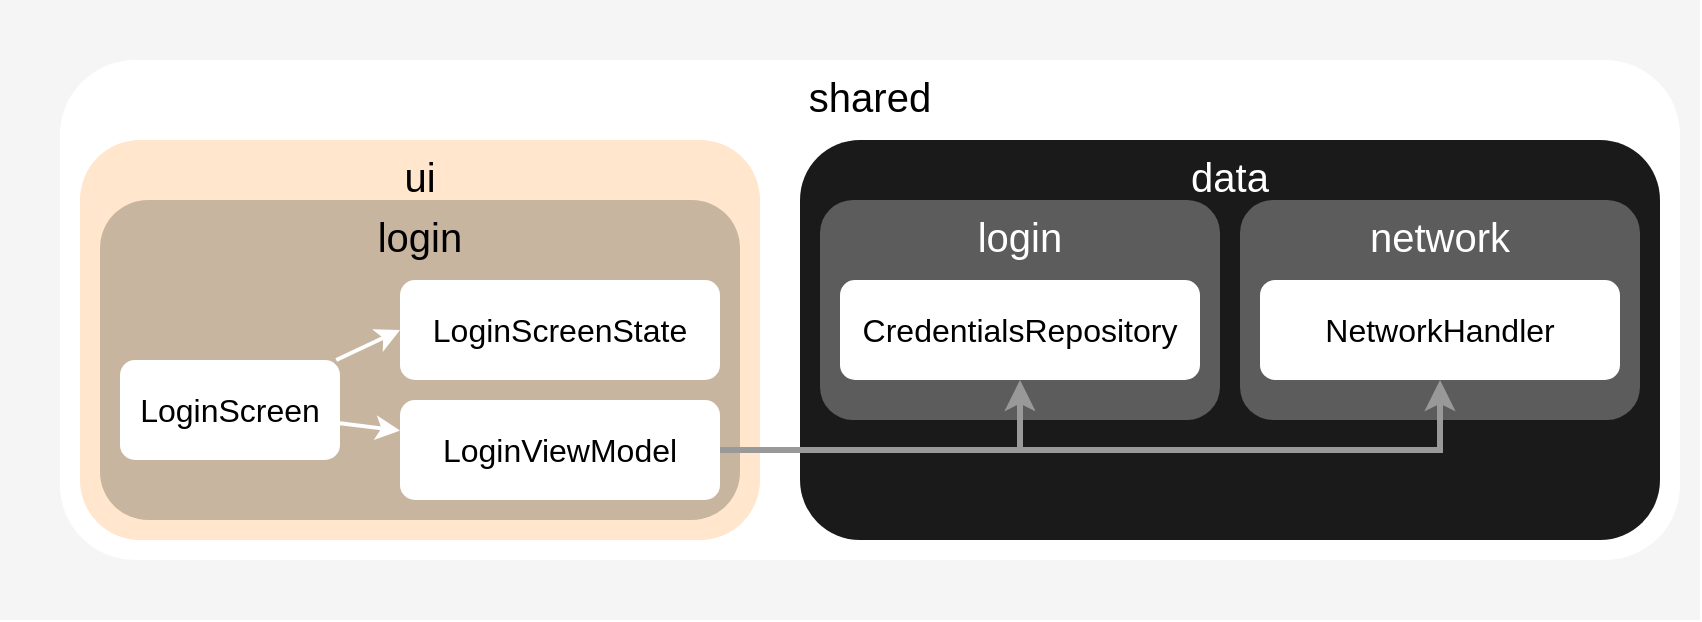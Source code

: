 <mxfile version="26.2.2">
  <diagram name="Page-1" id="wZWTWC_oi58wXO6Q7SoA">
    <mxGraphModel dx="2139" dy="766" grid="1" gridSize="10" guides="1" tooltips="1" connect="1" arrows="1" fold="1" page="1" pageScale="1" pageWidth="850" pageHeight="1100" math="0" shadow="0">
      <root>
        <mxCell id="0" />
        <mxCell id="1" parent="0" />
        <mxCell id="BecZX_iuQk2d9YIktoXW-1" value="" style="rounded=0;whiteSpace=wrap;html=1;strokeColor=none;fillColor=#F5F5F5;" vertex="1" parent="1">
          <mxGeometry x="-30" y="210" width="850" height="310" as="geometry" />
        </mxCell>
        <mxCell id="rLAmLkRoCdx77GBeq14d-7" value="shared" style="rounded=1;whiteSpace=wrap;html=1;fontSize=20;strokeColor=none;fillColor=#FFFFFF;verticalAlign=top;" parent="1" vertex="1">
          <mxGeometry y="240" width="810" height="250" as="geometry" />
        </mxCell>
        <mxCell id="rLAmLkRoCdx77GBeq14d-9" value="data" style="rounded=1;whiteSpace=wrap;html=1;fontSize=20;verticalAlign=top;fillColor=#1A1A1A;fontColor=#FFFFFF;strokeColor=none;" parent="1" vertex="1">
          <mxGeometry x="370" y="280" width="430" height="200" as="geometry" />
        </mxCell>
        <mxCell id="rLAmLkRoCdx77GBeq14d-21" value="login" style="rounded=1;whiteSpace=wrap;html=1;fontSize=20;verticalAlign=top;fillColor=#5C5C5C;fontColor=#FFFFFF;strokeColor=none;" parent="1" vertex="1">
          <mxGeometry x="380" y="310" width="200" height="110" as="geometry" />
        </mxCell>
        <mxCell id="rLAmLkRoCdx77GBeq14d-22" value="network" style="rounded=1;whiteSpace=wrap;html=1;fontSize=20;verticalAlign=top;fillColor=#5C5C5C;fontColor=#FFFFFF;strokeColor=none;" parent="1" vertex="1">
          <mxGeometry x="590" y="310" width="200" height="110" as="geometry" />
        </mxCell>
        <mxCell id="rLAmLkRoCdx77GBeq14d-5" value="ui" style="rounded=1;whiteSpace=wrap;html=1;fontSize=20;verticalAlign=top;fillColor=#ffe6cc;strokeColor=none;" parent="1" vertex="1">
          <mxGeometry x="10" y="280" width="340" height="200" as="geometry" />
        </mxCell>
        <mxCell id="rLAmLkRoCdx77GBeq14d-13" value="login" style="rounded=1;whiteSpace=wrap;html=1;fontSize=20;verticalAlign=top;fillColor=#C7B59F;strokeColor=none;" parent="1" vertex="1">
          <mxGeometry x="20" y="310" width="320" height="160" as="geometry" />
        </mxCell>
        <mxCell id="rLAmLkRoCdx77GBeq14d-17" style="rounded=0;orthogonalLoop=1;jettySize=auto;html=1;entryX=0;entryY=0.5;entryDx=0;entryDy=0;strokeColor=#FFFFFF;strokeWidth=2;" parent="1" source="rLAmLkRoCdx77GBeq14d-14" target="rLAmLkRoCdx77GBeq14d-15" edge="1">
          <mxGeometry relative="1" as="geometry" />
        </mxCell>
        <mxCell id="rLAmLkRoCdx77GBeq14d-18" style="rounded=0;orthogonalLoop=1;jettySize=auto;html=1;strokeColor=#FFFFFF;strokeWidth=2;" parent="1" source="rLAmLkRoCdx77GBeq14d-14" target="rLAmLkRoCdx77GBeq14d-16" edge="1">
          <mxGeometry relative="1" as="geometry" />
        </mxCell>
        <mxCell id="rLAmLkRoCdx77GBeq14d-14" value="LoginScreen" style="rounded=1;whiteSpace=wrap;html=1;fontSize=16;strokeColor=none;" parent="1" vertex="1">
          <mxGeometry x="30" y="390" width="110" height="50" as="geometry" />
        </mxCell>
        <mxCell id="rLAmLkRoCdx77GBeq14d-15" value="LoginScreenState" style="rounded=1;whiteSpace=wrap;html=1;fontSize=16;strokeColor=none;" parent="1" vertex="1">
          <mxGeometry x="170" y="350" width="160" height="50" as="geometry" />
        </mxCell>
        <mxCell id="rLAmLkRoCdx77GBeq14d-23" style="edgeStyle=orthogonalEdgeStyle;rounded=0;orthogonalLoop=1;jettySize=auto;html=1;entryX=0.5;entryY=1;entryDx=0;entryDy=0;strokeWidth=3;strokeColor=#999999;" parent="1" source="rLAmLkRoCdx77GBeq14d-16" target="rLAmLkRoCdx77GBeq14d-19" edge="1">
          <mxGeometry relative="1" as="geometry" />
        </mxCell>
        <mxCell id="rLAmLkRoCdx77GBeq14d-24" style="edgeStyle=orthogonalEdgeStyle;rounded=0;orthogonalLoop=1;jettySize=auto;html=1;entryX=0.5;entryY=1;entryDx=0;entryDy=0;strokeWidth=3;strokeColor=#999999;" parent="1" source="rLAmLkRoCdx77GBeq14d-16" target="rLAmLkRoCdx77GBeq14d-20" edge="1">
          <mxGeometry relative="1" as="geometry" />
        </mxCell>
        <mxCell id="rLAmLkRoCdx77GBeq14d-16" value="LoginViewModel" style="rounded=1;whiteSpace=wrap;html=1;fontSize=16;strokeColor=none;" parent="1" vertex="1">
          <mxGeometry x="170" y="410" width="160" height="50" as="geometry" />
        </mxCell>
        <mxCell id="rLAmLkRoCdx77GBeq14d-19" value="CredentialsRepository" style="rounded=1;whiteSpace=wrap;html=1;fontSize=16;strokeColor=none;" parent="1" vertex="1">
          <mxGeometry x="390" y="350" width="180" height="50" as="geometry" />
        </mxCell>
        <mxCell id="rLAmLkRoCdx77GBeq14d-20" value="NetworkHandler" style="rounded=1;whiteSpace=wrap;html=1;fontSize=16;strokeColor=none;" parent="1" vertex="1">
          <mxGeometry x="600" y="350" width="180" height="50" as="geometry" />
        </mxCell>
      </root>
    </mxGraphModel>
  </diagram>
</mxfile>
